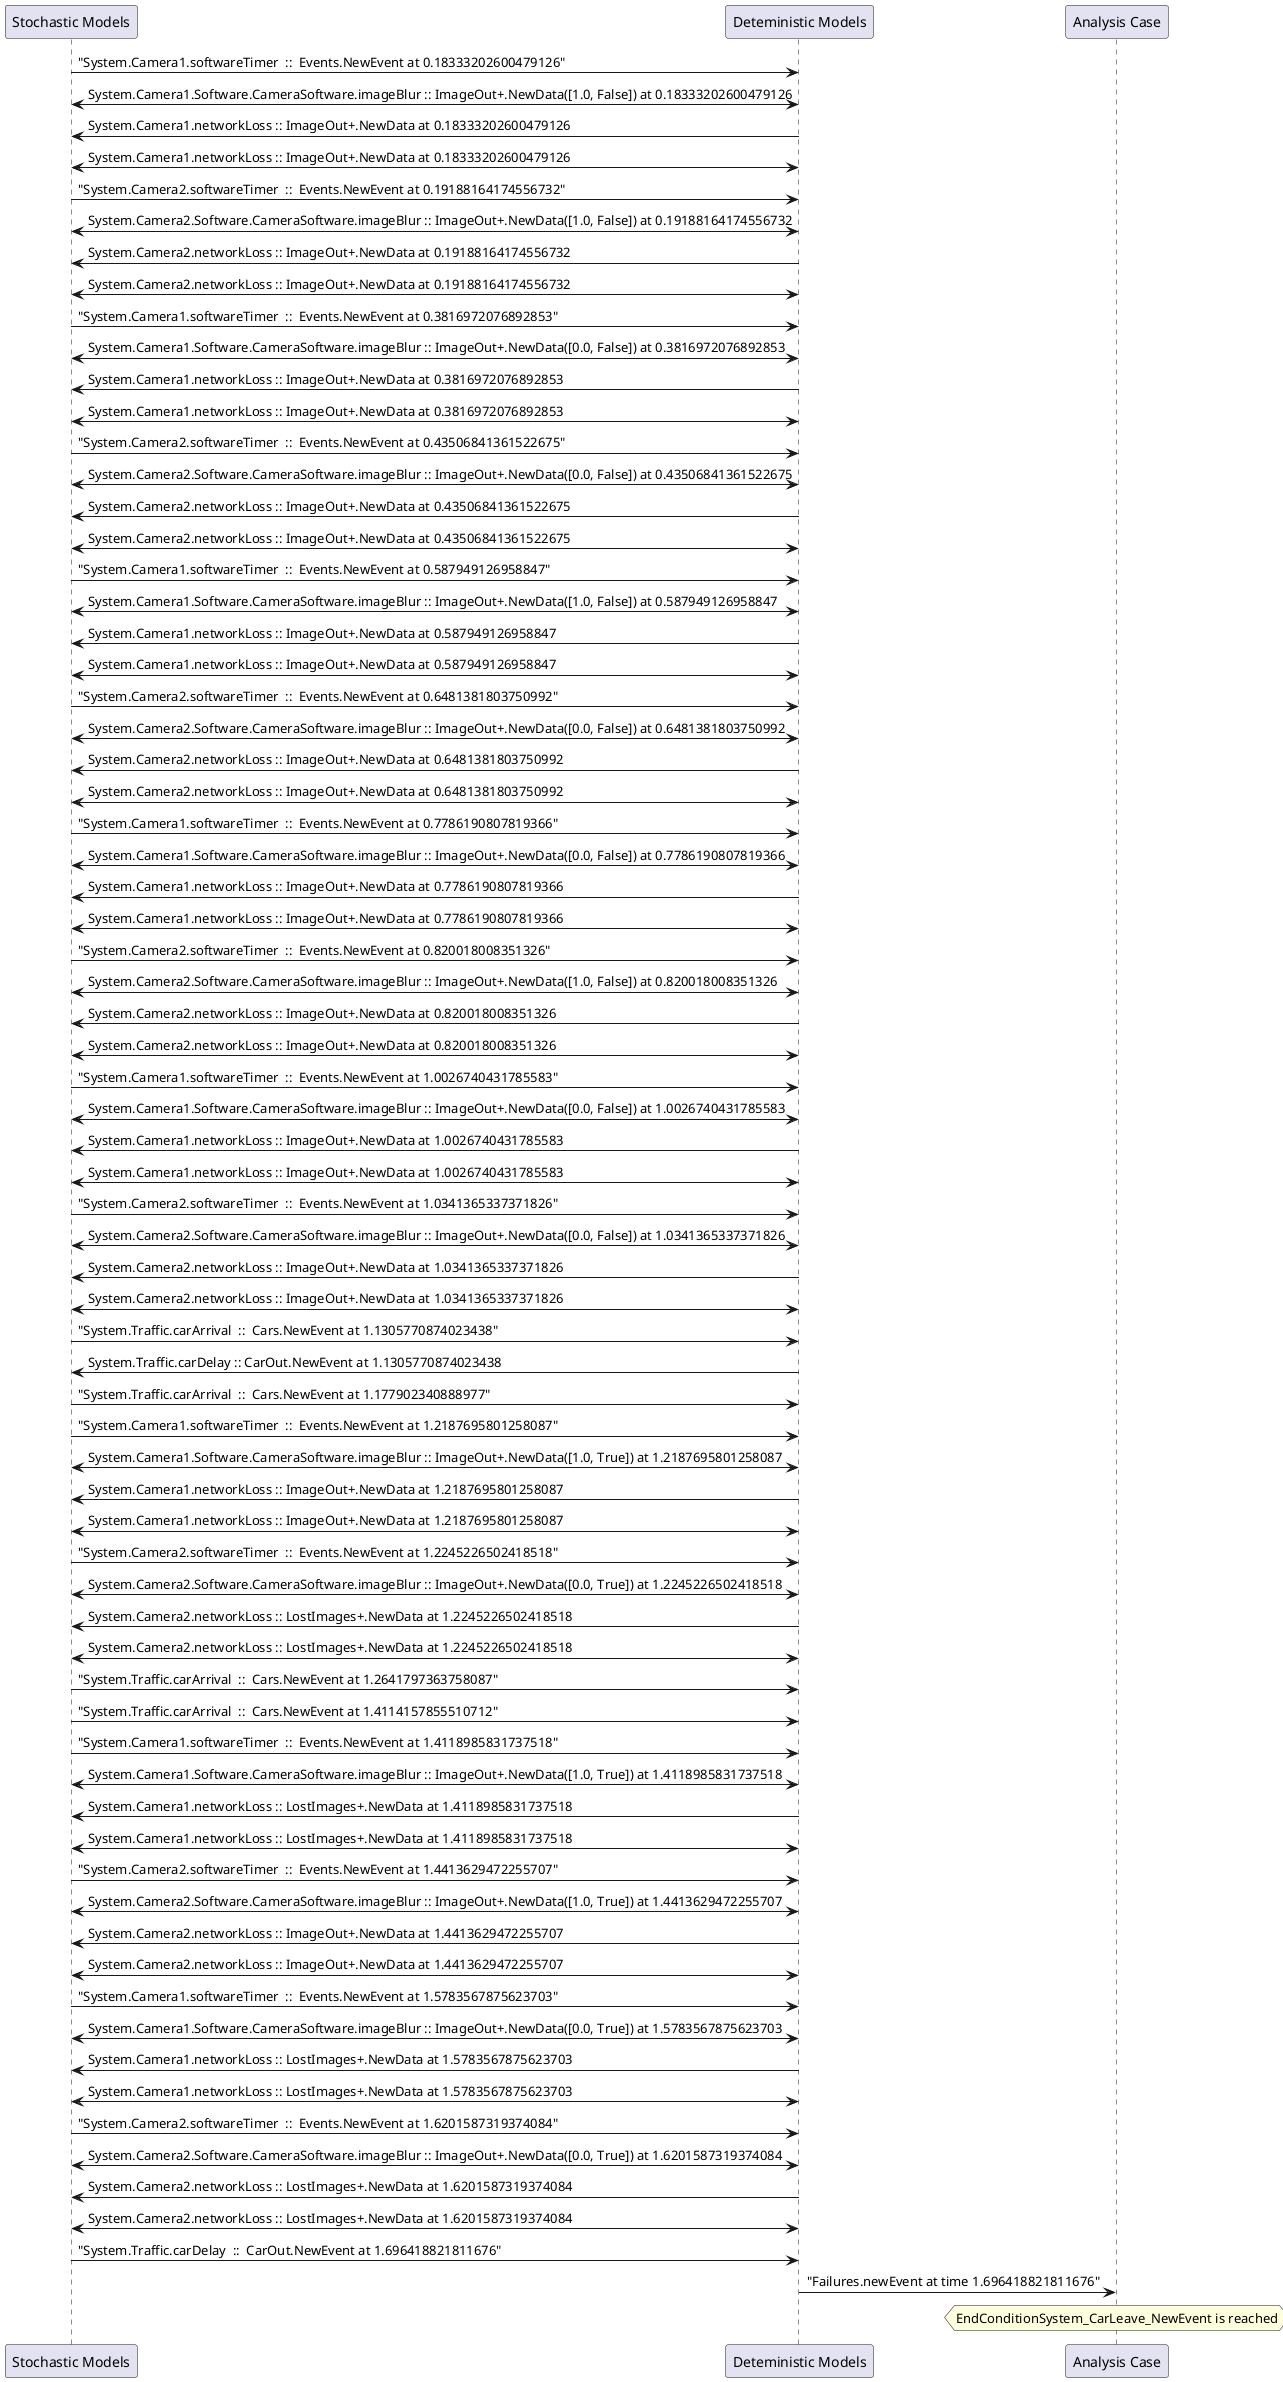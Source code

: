 
	@startuml
	participant "Stochastic Models" as stochmodel
	participant "Deteministic Models" as detmodel
	participant "Analysis Case" as analysis
	{17250_stop} stochmodel -> detmodel : "System.Camera1.softwareTimer  ::  Events.NewEvent at 0.18333202600479126"
detmodel <-> stochmodel : System.Camera1.Software.CameraSoftware.imageBlur :: ImageOut+.NewData([1.0, False]) at 0.18333202600479126
detmodel -> stochmodel : System.Camera1.networkLoss :: ImageOut+.NewData at 0.18333202600479126
detmodel <-> stochmodel : System.Camera1.networkLoss :: ImageOut+.NewData at 0.18333202600479126
{17266_stop} stochmodel -> detmodel : "System.Camera2.softwareTimer  ::  Events.NewEvent at 0.19188164174556732"
detmodel <-> stochmodel : System.Camera2.Software.CameraSoftware.imageBlur :: ImageOut+.NewData([1.0, False]) at 0.19188164174556732
detmodel -> stochmodel : System.Camera2.networkLoss :: ImageOut+.NewData at 0.19188164174556732
detmodel <-> stochmodel : System.Camera2.networkLoss :: ImageOut+.NewData at 0.19188164174556732
{17251_stop} stochmodel -> detmodel : "System.Camera1.softwareTimer  ::  Events.NewEvent at 0.3816972076892853"
detmodel <-> stochmodel : System.Camera1.Software.CameraSoftware.imageBlur :: ImageOut+.NewData([0.0, False]) at 0.3816972076892853
detmodel -> stochmodel : System.Camera1.networkLoss :: ImageOut+.NewData at 0.3816972076892853
detmodel <-> stochmodel : System.Camera1.networkLoss :: ImageOut+.NewData at 0.3816972076892853
{17267_stop} stochmodel -> detmodel : "System.Camera2.softwareTimer  ::  Events.NewEvent at 0.43506841361522675"
detmodel <-> stochmodel : System.Camera2.Software.CameraSoftware.imageBlur :: ImageOut+.NewData([0.0, False]) at 0.43506841361522675
detmodel -> stochmodel : System.Camera2.networkLoss :: ImageOut+.NewData at 0.43506841361522675
detmodel <-> stochmodel : System.Camera2.networkLoss :: ImageOut+.NewData at 0.43506841361522675
{17252_stop} stochmodel -> detmodel : "System.Camera1.softwareTimer  ::  Events.NewEvent at 0.587949126958847"
detmodel <-> stochmodel : System.Camera1.Software.CameraSoftware.imageBlur :: ImageOut+.NewData([1.0, False]) at 0.587949126958847
detmodel -> stochmodel : System.Camera1.networkLoss :: ImageOut+.NewData at 0.587949126958847
detmodel <-> stochmodel : System.Camera1.networkLoss :: ImageOut+.NewData at 0.587949126958847
{17268_stop} stochmodel -> detmodel : "System.Camera2.softwareTimer  ::  Events.NewEvent at 0.6481381803750992"
detmodel <-> stochmodel : System.Camera2.Software.CameraSoftware.imageBlur :: ImageOut+.NewData([0.0, False]) at 0.6481381803750992
detmodel -> stochmodel : System.Camera2.networkLoss :: ImageOut+.NewData at 0.6481381803750992
detmodel <-> stochmodel : System.Camera2.networkLoss :: ImageOut+.NewData at 0.6481381803750992
{17253_stop} stochmodel -> detmodel : "System.Camera1.softwareTimer  ::  Events.NewEvent at 0.7786190807819366"
detmodel <-> stochmodel : System.Camera1.Software.CameraSoftware.imageBlur :: ImageOut+.NewData([0.0, False]) at 0.7786190807819366
detmodel -> stochmodel : System.Camera1.networkLoss :: ImageOut+.NewData at 0.7786190807819366
detmodel <-> stochmodel : System.Camera1.networkLoss :: ImageOut+.NewData at 0.7786190807819366
{17269_stop} stochmodel -> detmodel : "System.Camera2.softwareTimer  ::  Events.NewEvent at 0.820018008351326"
detmodel <-> stochmodel : System.Camera2.Software.CameraSoftware.imageBlur :: ImageOut+.NewData([1.0, False]) at 0.820018008351326
detmodel -> stochmodel : System.Camera2.networkLoss :: ImageOut+.NewData at 0.820018008351326
detmodel <-> stochmodel : System.Camera2.networkLoss :: ImageOut+.NewData at 0.820018008351326
{17254_stop} stochmodel -> detmodel : "System.Camera1.softwareTimer  ::  Events.NewEvent at 1.0026740431785583"
detmodel <-> stochmodel : System.Camera1.Software.CameraSoftware.imageBlur :: ImageOut+.NewData([0.0, False]) at 1.0026740431785583
detmodel -> stochmodel : System.Camera1.networkLoss :: ImageOut+.NewData at 1.0026740431785583
detmodel <-> stochmodel : System.Camera1.networkLoss :: ImageOut+.NewData at 1.0026740431785583
{17270_stop} stochmodel -> detmodel : "System.Camera2.softwareTimer  ::  Events.NewEvent at 1.0341365337371826"
detmodel <-> stochmodel : System.Camera2.Software.CameraSoftware.imageBlur :: ImageOut+.NewData([0.0, False]) at 1.0341365337371826
detmodel -> stochmodel : System.Camera2.networkLoss :: ImageOut+.NewData at 1.0341365337371826
detmodel <-> stochmodel : System.Camera2.networkLoss :: ImageOut+.NewData at 1.0341365337371826
{17281_stop} stochmodel -> detmodel : "System.Traffic.carArrival  ::  Cars.NewEvent at 1.1305770874023438"
{17289_start} detmodel -> stochmodel : System.Traffic.carDelay :: CarOut.NewEvent at 1.1305770874023438
{17282_stop} stochmodel -> detmodel : "System.Traffic.carArrival  ::  Cars.NewEvent at 1.177902340888977"
{17255_stop} stochmodel -> detmodel : "System.Camera1.softwareTimer  ::  Events.NewEvent at 1.2187695801258087"
detmodel <-> stochmodel : System.Camera1.Software.CameraSoftware.imageBlur :: ImageOut+.NewData([1.0, True]) at 1.2187695801258087
detmodel -> stochmodel : System.Camera1.networkLoss :: ImageOut+.NewData at 1.2187695801258087
detmodel <-> stochmodel : System.Camera1.networkLoss :: ImageOut+.NewData at 1.2187695801258087
{17271_stop} stochmodel -> detmodel : "System.Camera2.softwareTimer  ::  Events.NewEvent at 1.2245226502418518"
detmodel <-> stochmodel : System.Camera2.Software.CameraSoftware.imageBlur :: ImageOut+.NewData([0.0, True]) at 1.2245226502418518
detmodel -> stochmodel : System.Camera2.networkLoss :: LostImages+.NewData at 1.2245226502418518
detmodel <-> stochmodel : System.Camera2.networkLoss :: LostImages+.NewData at 1.2245226502418518
{17283_stop} stochmodel -> detmodel : "System.Traffic.carArrival  ::  Cars.NewEvent at 1.2641797363758087"
{17284_stop} stochmodel -> detmodel : "System.Traffic.carArrival  ::  Cars.NewEvent at 1.4114157855510712"
{17256_stop} stochmodel -> detmodel : "System.Camera1.softwareTimer  ::  Events.NewEvent at 1.4118985831737518"
detmodel <-> stochmodel : System.Camera1.Software.CameraSoftware.imageBlur :: ImageOut+.NewData([1.0, True]) at 1.4118985831737518
detmodel -> stochmodel : System.Camera1.networkLoss :: LostImages+.NewData at 1.4118985831737518
detmodel <-> stochmodel : System.Camera1.networkLoss :: LostImages+.NewData at 1.4118985831737518
{17272_stop} stochmodel -> detmodel : "System.Camera2.softwareTimer  ::  Events.NewEvent at 1.4413629472255707"
detmodel <-> stochmodel : System.Camera2.Software.CameraSoftware.imageBlur :: ImageOut+.NewData([1.0, True]) at 1.4413629472255707
detmodel -> stochmodel : System.Camera2.networkLoss :: ImageOut+.NewData at 1.4413629472255707
detmodel <-> stochmodel : System.Camera2.networkLoss :: ImageOut+.NewData at 1.4413629472255707
{17257_stop} stochmodel -> detmodel : "System.Camera1.softwareTimer  ::  Events.NewEvent at 1.5783567875623703"
detmodel <-> stochmodel : System.Camera1.Software.CameraSoftware.imageBlur :: ImageOut+.NewData([0.0, True]) at 1.5783567875623703
detmodel -> stochmodel : System.Camera1.networkLoss :: LostImages+.NewData at 1.5783567875623703
detmodel <-> stochmodel : System.Camera1.networkLoss :: LostImages+.NewData at 1.5783567875623703
{17273_stop} stochmodel -> detmodel : "System.Camera2.softwareTimer  ::  Events.NewEvent at 1.6201587319374084"
detmodel <-> stochmodel : System.Camera2.Software.CameraSoftware.imageBlur :: ImageOut+.NewData([0.0, True]) at 1.6201587319374084
detmodel -> stochmodel : System.Camera2.networkLoss :: LostImages+.NewData at 1.6201587319374084
detmodel <-> stochmodel : System.Camera2.networkLoss :: LostImages+.NewData at 1.6201587319374084
{17289_stop} stochmodel -> detmodel : "System.Traffic.carDelay  ::  CarOut.NewEvent at 1.696418821811676"
{17289_start} <-> {17289_stop} : delay
detmodel -> analysis : "Failures.newEvent at time 1.696418821811676"
hnote over analysis 
EndConditionSystem_CarLeave_NewEvent is reached
endnote
@enduml